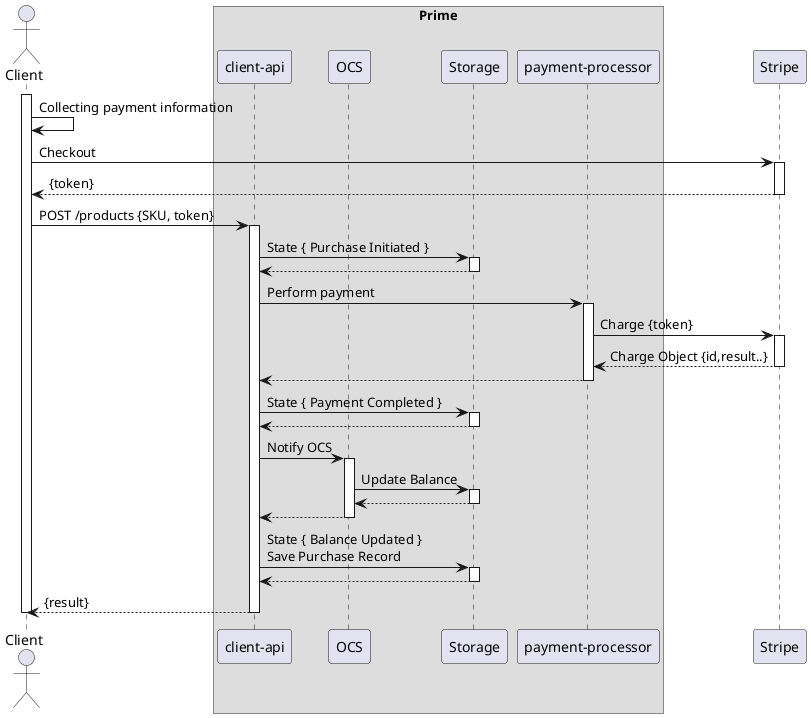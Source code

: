 @startuml

actor Client
participant Client

box "Prime"
    participant "client-api"
    participant OCS
    participant Storage
    participant "payment-processor"
end box
participant Stripe

activate Client
  Client -> Client : Collecting payment information

  Client -> Stripe : Checkout
  activate Stripe
  Client <-- Stripe: {token}
  deactivate Stripe

  Client -> "client-api": POST /products {SKU, token}
  activate "client-api"

    "client-api" -> Storage : State { Purchase Initiated }
    activate Storage
    "client-api" <-- Storage
    deactivate Storage

    "client-api" -> "payment-processor" : Perform payment
    activate "payment-processor"

      "payment-processor" -> Stripe: Charge {token}
      activate Stripe
      "payment-processor" <-- Stripe : Charge Object {id,result..}
      deactivate Stripe

    "client-api" <-- "payment-processor"
    deactivate "payment-processor"

    "client-api" -> Storage : State { Payment Completed }
    activate Storage
    "client-api" <-- Storage
    deactivate Storage

    "client-api" -> OCS : Notify OCS
    activate OCS

        OCS -> Storage : Update Balance
        activate Storage
        OCS <-- Storage
        deactivate Storage

    "client-api" <-- OCS
    deactivate OCS

    "client-api" -> Storage : State { Balance Updated } \nSave Purchase Record
    activate Storage
    "client-api" <-- Storage
    deactivate Storage


  Client <-- "client-api": {result}
  deactivate "client-api"

deactivate Client

@enduml

